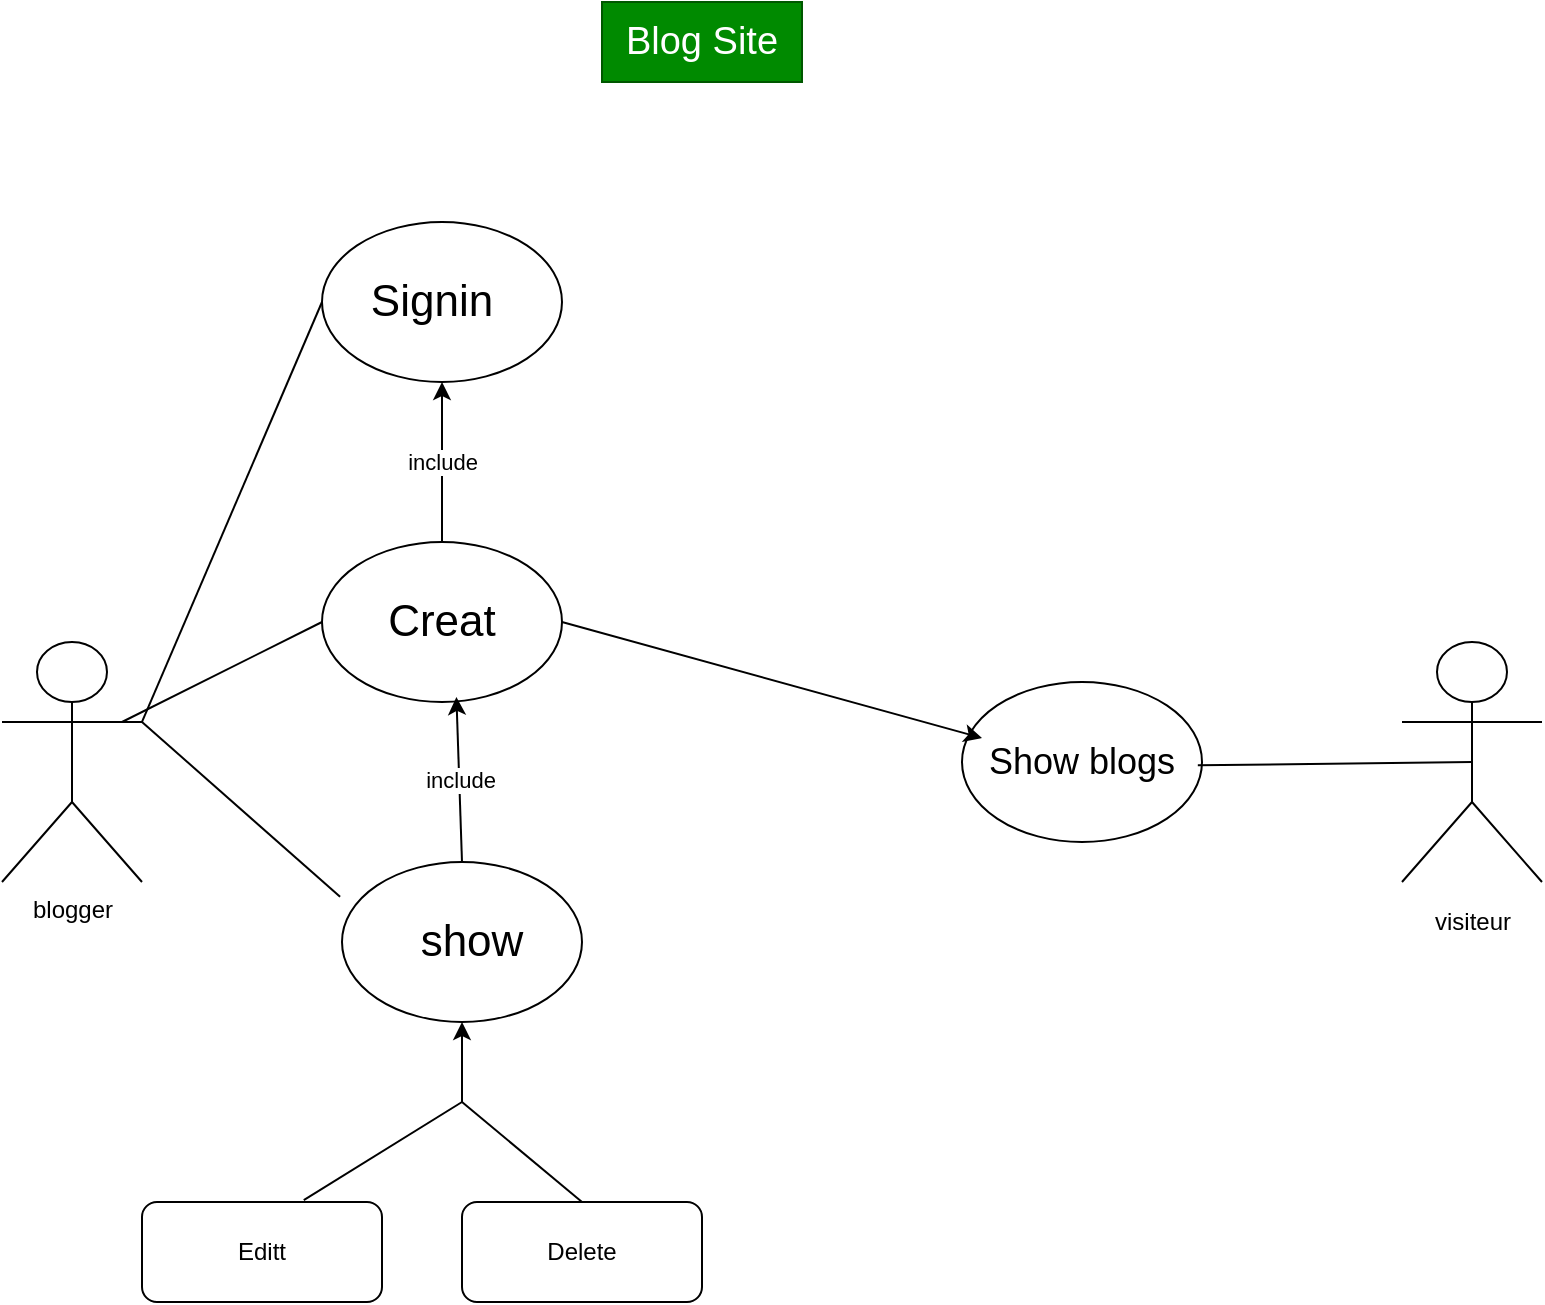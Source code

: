 <mxfile>
    <diagram id="G1knRtjx4GD9fsU-ZhID" name="Page-1">
        <mxGraphModel dx="2050" dy="1438" grid="1" gridSize="10" guides="1" tooltips="1" connect="1" arrows="1" fold="1" page="1" pageScale="1" pageWidth="827" pageHeight="1169" math="0" shadow="0">
            <root>
                <mxCell id="0"/>
                <mxCell id="1" parent="0"/>
                <mxCell id="2" value="blogger" style="shape=umlActor;verticalLabelPosition=bottom;verticalAlign=top;html=1;outlineConnect=0;" parent="1" vertex="1">
                    <mxGeometry x="30" y="340" width="70" height="120" as="geometry"/>
                </mxCell>
                <mxCell id="3" value="" style="shape=umlActor;verticalLabelPosition=bottom;verticalAlign=top;html=1;outlineConnect=0;" parent="1" vertex="1">
                    <mxGeometry x="730" y="340" width="70" height="120" as="geometry"/>
                </mxCell>
                <mxCell id="5" value="visiteur" style="text;html=1;align=center;verticalAlign=middle;resizable=0;points=[];autosize=1;" parent="1" vertex="1">
                    <mxGeometry x="740" y="470" width="50" height="20" as="geometry"/>
                </mxCell>
                <mxCell id="6" value="&lt;font style=&quot;font-size: 19px&quot;&gt;Blog Site&lt;/font&gt;" style="text;html=1;strokeColor=#005700;fillColor=#008a00;align=center;verticalAlign=middle;whiteSpace=wrap;rounded=0;fontColor=#ffffff;" parent="1" vertex="1">
                    <mxGeometry x="330" y="20" width="100" height="40" as="geometry"/>
                </mxCell>
                <mxCell id="7" value="" style="ellipse;whiteSpace=wrap;html=1;" parent="1" vertex="1">
                    <mxGeometry x="190" y="130" width="120" height="80" as="geometry"/>
                </mxCell>
                <mxCell id="8" value="" style="ellipse;whiteSpace=wrap;html=1;" parent="1" vertex="1">
                    <mxGeometry x="190" y="290" width="120" height="80" as="geometry"/>
                </mxCell>
                <mxCell id="9" value="" style="ellipse;whiteSpace=wrap;html=1;" parent="1" vertex="1">
                    <mxGeometry x="200" y="450" width="120" height="80" as="geometry"/>
                </mxCell>
                <mxCell id="11" value="" style="ellipse;whiteSpace=wrap;html=1;" parent="1" vertex="1">
                    <mxGeometry x="510" y="360" width="120" height="80" as="geometry"/>
                </mxCell>
                <mxCell id="12" value="" style="endArrow=none;html=1;entryX=0;entryY=0.5;entryDx=0;entryDy=0;exitX=1;exitY=0.333;exitDx=0;exitDy=0;exitPerimeter=0;" parent="1" source="2" target="7" edge="1">
                    <mxGeometry width="50" height="50" relative="1" as="geometry">
                        <mxPoint x="110" y="360" as="sourcePoint"/>
                        <mxPoint x="130" y="330" as="targetPoint"/>
                    </mxGeometry>
                </mxCell>
                <mxCell id="13" value="&lt;span style=&quot;font-size: 22px&quot;&gt;Creat&lt;/span&gt;" style="text;html=1;strokeColor=none;fillColor=none;align=center;verticalAlign=middle;whiteSpace=wrap;rounded=0;" parent="1" vertex="1">
                    <mxGeometry x="215" y="320" width="70" height="20" as="geometry"/>
                </mxCell>
                <mxCell id="14" value="&lt;font style=&quot;font-size: 22px&quot;&gt;Signin&lt;/font&gt;" style="text;html=1;strokeColor=none;fillColor=none;align=center;verticalAlign=middle;whiteSpace=wrap;rounded=0;" parent="1" vertex="1">
                    <mxGeometry x="210" y="160" width="70" height="20" as="geometry"/>
                </mxCell>
                <mxCell id="15" value="&lt;span style=&quot;font-size: 22px&quot;&gt;show&lt;/span&gt;" style="text;html=1;strokeColor=none;fillColor=none;align=center;verticalAlign=middle;whiteSpace=wrap;rounded=0;" parent="1" vertex="1">
                    <mxGeometry x="230" y="480" width="70" height="20" as="geometry"/>
                </mxCell>
                <mxCell id="17" value="" style="rounded=1;whiteSpace=wrap;html=1;" parent="1" vertex="1">
                    <mxGeometry x="100" y="620" width="120" height="50" as="geometry"/>
                </mxCell>
                <mxCell id="18" value="" style="endArrow=none;html=1;entryX=0.674;entryY=-0.019;entryDx=0;entryDy=0;entryPerimeter=0;" parent="1" target="17" edge="1">
                    <mxGeometry width="50" height="50" relative="1" as="geometry">
                        <mxPoint x="260" y="570" as="sourcePoint"/>
                        <mxPoint x="250" y="600" as="targetPoint"/>
                        <Array as="points">
                            <mxPoint x="260" y="570"/>
                        </Array>
                    </mxGeometry>
                </mxCell>
                <mxCell id="19" value="" style="rounded=1;whiteSpace=wrap;html=1;" parent="1" vertex="1">
                    <mxGeometry x="260" y="620" width="120" height="50" as="geometry"/>
                </mxCell>
                <mxCell id="20" value="" style="endArrow=none;html=1;entryX=0.5;entryY=0;entryDx=0;entryDy=0;" parent="1" target="19" edge="1">
                    <mxGeometry width="50" height="50" relative="1" as="geometry">
                        <mxPoint x="260" y="570" as="sourcePoint"/>
                        <mxPoint x="320" y="560" as="targetPoint"/>
                    </mxGeometry>
                </mxCell>
                <mxCell id="21" value="Editt" style="text;html=1;strokeColor=none;fillColor=none;align=center;verticalAlign=middle;whiteSpace=wrap;rounded=0;" parent="1" vertex="1">
                    <mxGeometry x="140" y="635" width="40" height="20" as="geometry"/>
                </mxCell>
                <mxCell id="22" value="Delete" style="text;html=1;strokeColor=none;fillColor=none;align=center;verticalAlign=middle;whiteSpace=wrap;rounded=0;" parent="1" vertex="1">
                    <mxGeometry x="300" y="635" width="40" height="20" as="geometry"/>
                </mxCell>
                <mxCell id="23" value="" style="endArrow=classic;html=1;entryX=0.5;entryY=1;entryDx=0;entryDy=0;" parent="1" target="9" edge="1">
                    <mxGeometry width="50" height="50" relative="1" as="geometry">
                        <mxPoint x="260" y="570" as="sourcePoint"/>
                        <mxPoint x="280" y="520" as="targetPoint"/>
                    </mxGeometry>
                </mxCell>
                <mxCell id="24" value="&lt;font style=&quot;font-size: 18px&quot;&gt;Show blogs&lt;/font&gt;" style="text;html=1;strokeColor=none;fillColor=none;align=center;verticalAlign=middle;whiteSpace=wrap;rounded=0;" parent="1" vertex="1">
                    <mxGeometry x="520" y="390" width="100" height="20" as="geometry"/>
                </mxCell>
                <mxCell id="25" value="" style="endArrow=none;html=1;exitX=1.079;exitY=0.582;exitDx=0;exitDy=0;exitPerimeter=0;entryX=0.5;entryY=0.5;entryDx=0;entryDy=0;entryPerimeter=0;" parent="1" source="24" target="3" edge="1">
                    <mxGeometry width="50" height="50" relative="1" as="geometry">
                        <mxPoint x="690" y="440" as="sourcePoint"/>
                        <mxPoint x="740" y="390" as="targetPoint"/>
                    </mxGeometry>
                </mxCell>
                <mxCell id="27" value="" style="endArrow=classic;html=1;exitX=0.5;exitY=0;exitDx=0;exitDy=0;entryX=0.5;entryY=1;entryDx=0;entryDy=0;" parent="1" source="8" target="7" edge="1">
                    <mxGeometry relative="1" as="geometry">
                        <mxPoint x="230" y="240" as="sourcePoint"/>
                        <mxPoint x="330" y="240" as="targetPoint"/>
                    </mxGeometry>
                </mxCell>
                <mxCell id="28" value="include" style="edgeLabel;resizable=0;html=1;align=center;verticalAlign=middle;" parent="27" connectable="0" vertex="1">
                    <mxGeometry relative="1" as="geometry"/>
                </mxCell>
                <mxCell id="32" value="" style="endArrow=classic;html=1;entryX=0.56;entryY=0.968;entryDx=0;entryDy=0;exitX=0.5;exitY=0;exitDx=0;exitDy=0;entryPerimeter=0;" parent="1" source="9" target="8" edge="1">
                    <mxGeometry relative="1" as="geometry">
                        <mxPoint x="230" y="390" as="sourcePoint"/>
                        <mxPoint x="330" y="390" as="targetPoint"/>
                    </mxGeometry>
                </mxCell>
                <mxCell id="33" value="include" style="edgeLabel;resizable=0;html=1;align=center;verticalAlign=middle;" parent="32" connectable="0" vertex="1">
                    <mxGeometry relative="1" as="geometry"/>
                </mxCell>
                <mxCell id="34" value="" style="endArrow=none;html=1;entryX=0;entryY=0.5;entryDx=0;entryDy=0;" parent="1" target="8" edge="1">
                    <mxGeometry width="50" height="50" relative="1" as="geometry">
                        <mxPoint x="90" y="380" as="sourcePoint"/>
                        <mxPoint x="150" y="340" as="targetPoint"/>
                    </mxGeometry>
                </mxCell>
                <mxCell id="35" value="" style="endArrow=none;html=1;entryX=-0.008;entryY=0.217;entryDx=0;entryDy=0;entryPerimeter=0;" parent="1" target="9" edge="1">
                    <mxGeometry width="50" height="50" relative="1" as="geometry">
                        <mxPoint x="100" y="380" as="sourcePoint"/>
                        <mxPoint x="710" y="450" as="targetPoint"/>
                    </mxGeometry>
                </mxCell>
                <mxCell id="40" value="" style="endArrow=classic;html=1;exitX=1;exitY=0.5;exitDx=0;exitDy=0;" edge="1" parent="1" source="8">
                    <mxGeometry width="50" height="50" relative="1" as="geometry">
                        <mxPoint x="520" y="230" as="sourcePoint"/>
                        <mxPoint x="520" y="388" as="targetPoint"/>
                    </mxGeometry>
                </mxCell>
            </root>
        </mxGraphModel>
    </diagram>
</mxfile>
